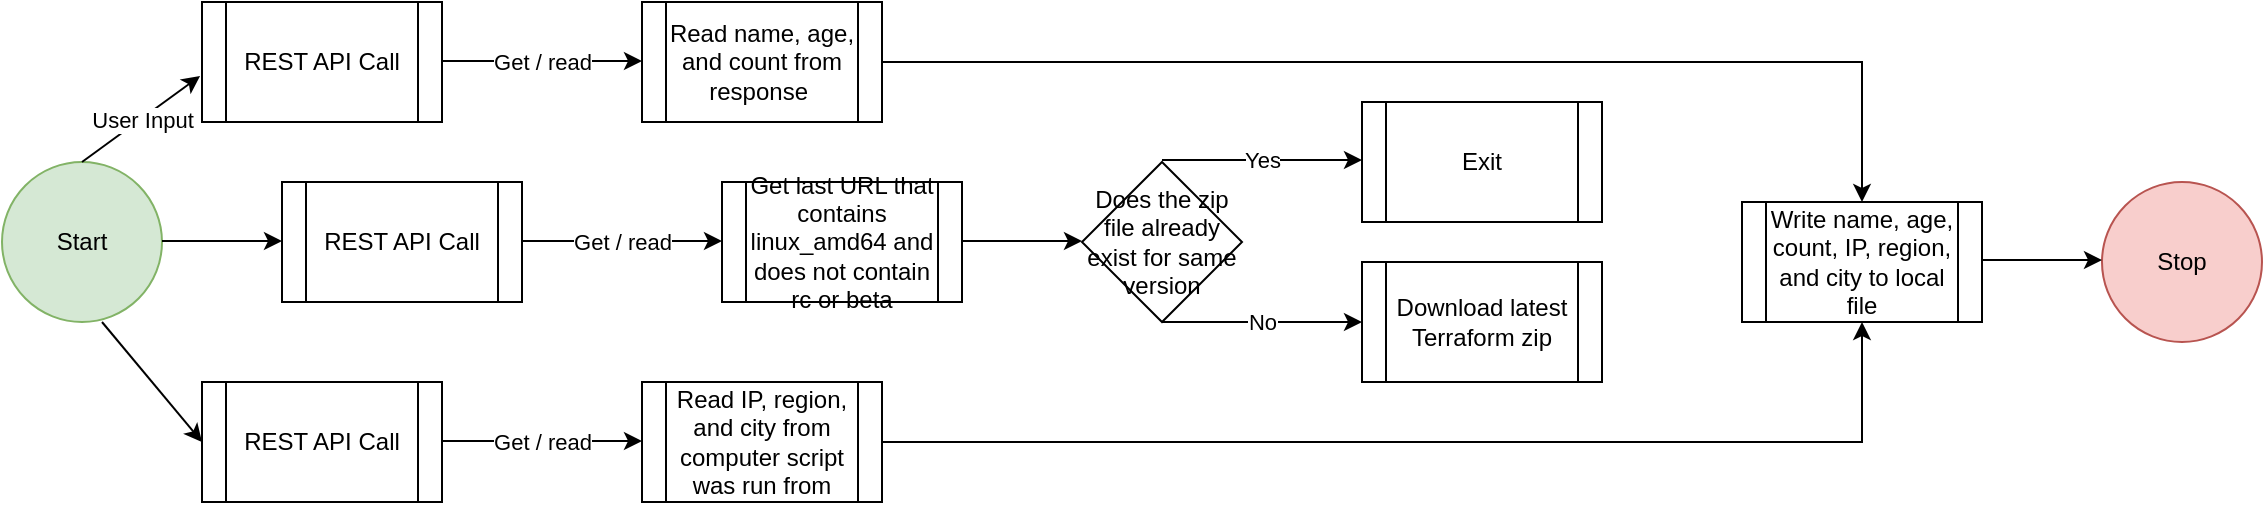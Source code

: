 <mxfile version="20.2.3" type="device"><diagram id="FBlu4L5qFYSH3yaL0yF3" name="Page-1"><mxGraphModel dx="1220" dy="1144" grid="1" gridSize="10" guides="1" tooltips="1" connect="1" arrows="1" fold="1" page="1" pageScale="1" pageWidth="850" pageHeight="1100" math="0" shadow="0"><root><mxCell id="0"/><mxCell id="1" parent="0"/><mxCell id="h32SysceXu2DuZd3QUg3-1" value="Start" style="ellipse;whiteSpace=wrap;html=1;aspect=fixed;fillColor=#d5e8d4;strokeColor=#82b366;" vertex="1" parent="1"><mxGeometry x="80" y="200" width="80" height="80" as="geometry"/></mxCell><mxCell id="h32SysceXu2DuZd3QUg3-4" value="" style="endArrow=classic;html=1;rounded=0;entryX=-0.008;entryY=0.617;entryDx=0;entryDy=0;entryPerimeter=0;" edge="1" parent="1" target="h32SysceXu2DuZd3QUg3-26"><mxGeometry relative="1" as="geometry"><mxPoint x="120" y="200" as="sourcePoint"/><mxPoint x="220" y="200" as="targetPoint"/></mxGeometry></mxCell><mxCell id="h32SysceXu2DuZd3QUg3-5" value="User Input" style="edgeLabel;resizable=0;html=1;align=center;verticalAlign=middle;" connectable="0" vertex="1" parent="h32SysceXu2DuZd3QUg3-4"><mxGeometry relative="1" as="geometry"/></mxCell><mxCell id="h32SysceXu2DuZd3QUg3-7" value="REST API Call" style="shape=process;whiteSpace=wrap;html=1;backgroundOutline=1;" vertex="1" parent="1"><mxGeometry x="220" y="210" width="120" height="60" as="geometry"/></mxCell><mxCell id="h32SysceXu2DuZd3QUg3-12" value="Does the zip file already exist for same version" style="rhombus;whiteSpace=wrap;html=1;" vertex="1" parent="1"><mxGeometry x="620" y="200" width="80" height="80" as="geometry"/></mxCell><mxCell id="h32SysceXu2DuZd3QUg3-14" value="" style="endArrow=classic;html=1;rounded=0;" edge="1" parent="1"><mxGeometry width="50" height="50" relative="1" as="geometry"><mxPoint x="560" y="239.5" as="sourcePoint"/><mxPoint x="620" y="239.5" as="targetPoint"/></mxGeometry></mxCell><mxCell id="h32SysceXu2DuZd3QUg3-15" value="" style="endArrow=classic;html=1;rounded=0;" edge="1" parent="1"><mxGeometry relative="1" as="geometry"><mxPoint x="340" y="239.5" as="sourcePoint"/><mxPoint x="440" y="239.5" as="targetPoint"/></mxGeometry></mxCell><mxCell id="h32SysceXu2DuZd3QUg3-16" value="Get / read" style="edgeLabel;resizable=0;html=1;align=center;verticalAlign=middle;" connectable="0" vertex="1" parent="h32SysceXu2DuZd3QUg3-15"><mxGeometry relative="1" as="geometry"/></mxCell><mxCell id="h32SysceXu2DuZd3QUg3-17" value="Read name, age, and count from response&amp;nbsp;" style="shape=process;whiteSpace=wrap;html=1;backgroundOutline=1;" vertex="1" parent="1"><mxGeometry x="400" y="120" width="120" height="60" as="geometry"/></mxCell><mxCell id="h32SysceXu2DuZd3QUg3-21" value="Stop" style="ellipse;whiteSpace=wrap;html=1;aspect=fixed;fillColor=#f8cecc;strokeColor=#b85450;" vertex="1" parent="1"><mxGeometry x="1130" y="210" width="80" height="80" as="geometry"/></mxCell><mxCell id="h32SysceXu2DuZd3QUg3-23" value="Exit" style="shape=process;whiteSpace=wrap;html=1;backgroundOutline=1;" vertex="1" parent="1"><mxGeometry x="760" y="170" width="120" height="60" as="geometry"/></mxCell><mxCell id="h32SysceXu2DuZd3QUg3-26" value="REST API Call" style="shape=process;whiteSpace=wrap;html=1;backgroundOutline=1;" vertex="1" parent="1"><mxGeometry x="180" y="120" width="120" height="60" as="geometry"/></mxCell><mxCell id="h32SysceXu2DuZd3QUg3-30" value="" style="endArrow=classic;html=1;rounded=0;" edge="1" parent="1"><mxGeometry width="50" height="50" relative="1" as="geometry"><mxPoint x="160" y="239.5" as="sourcePoint"/><mxPoint x="220" y="239.5" as="targetPoint"/></mxGeometry></mxCell><mxCell id="h32SysceXu2DuZd3QUg3-32" value="Get last URL that contains linux_amd64 and does not contain rc or beta" style="shape=process;whiteSpace=wrap;html=1;backgroundOutline=1;" vertex="1" parent="1"><mxGeometry x="440" y="210" width="120" height="60" as="geometry"/></mxCell><mxCell id="h32SysceXu2DuZd3QUg3-35" value="" style="endArrow=classic;html=1;rounded=0;" edge="1" parent="1"><mxGeometry relative="1" as="geometry"><mxPoint x="300" y="149.5" as="sourcePoint"/><mxPoint x="400" y="149.5" as="targetPoint"/></mxGeometry></mxCell><mxCell id="h32SysceXu2DuZd3QUg3-36" value="Get / read" style="edgeLabel;resizable=0;html=1;align=center;verticalAlign=middle;" connectable="0" vertex="1" parent="h32SysceXu2DuZd3QUg3-35"><mxGeometry relative="1" as="geometry"/></mxCell><mxCell id="h32SysceXu2DuZd3QUg3-38" value="" style="endArrow=classic;html=1;rounded=0;" edge="1" parent="1"><mxGeometry width="50" height="50" relative="1" as="geometry"><mxPoint x="130" y="280" as="sourcePoint"/><mxPoint x="180" y="340" as="targetPoint"/></mxGeometry></mxCell><mxCell id="h32SysceXu2DuZd3QUg3-39" value="Read IP, region, and city from computer script was run from" style="shape=process;whiteSpace=wrap;html=1;backgroundOutline=1;" vertex="1" parent="1"><mxGeometry x="400" y="310" width="120" height="60" as="geometry"/></mxCell><mxCell id="h32SysceXu2DuZd3QUg3-40" value="REST API Call" style="shape=process;whiteSpace=wrap;html=1;backgroundOutline=1;" vertex="1" parent="1"><mxGeometry x="180" y="310" width="120" height="60" as="geometry"/></mxCell><mxCell id="h32SysceXu2DuZd3QUg3-42" value="" style="endArrow=classic;html=1;rounded=0;" edge="1" parent="1"><mxGeometry width="50" height="50" relative="1" as="geometry"><mxPoint x="1070" y="249" as="sourcePoint"/><mxPoint x="1130" y="249" as="targetPoint"/></mxGeometry></mxCell><mxCell id="h32SysceXu2DuZd3QUg3-43" value="" style="endArrow=classic;html=1;rounded=0;" edge="1" parent="1"><mxGeometry relative="1" as="geometry"><mxPoint x="300" y="339.5" as="sourcePoint"/><mxPoint x="400" y="339.5" as="targetPoint"/></mxGeometry></mxCell><mxCell id="h32SysceXu2DuZd3QUg3-44" value="Get / read" style="edgeLabel;resizable=0;html=1;align=center;verticalAlign=middle;" connectable="0" vertex="1" parent="h32SysceXu2DuZd3QUg3-43"><mxGeometry relative="1" as="geometry"/></mxCell><mxCell id="h32SysceXu2DuZd3QUg3-47" value="" style="endArrow=classic;html=1;rounded=0;" edge="1" parent="1"><mxGeometry relative="1" as="geometry"><mxPoint x="660" y="280" as="sourcePoint"/><mxPoint x="760" y="280" as="targetPoint"/></mxGeometry></mxCell><mxCell id="h32SysceXu2DuZd3QUg3-48" value="No" style="edgeLabel;resizable=0;html=1;align=center;verticalAlign=middle;" connectable="0" vertex="1" parent="h32SysceXu2DuZd3QUg3-47"><mxGeometry relative="1" as="geometry"/></mxCell><mxCell id="h32SysceXu2DuZd3QUg3-49" value="Y" style="endArrow=classic;html=1;rounded=0;" edge="1" parent="1"><mxGeometry relative="1" as="geometry"><mxPoint x="660" y="199" as="sourcePoint"/><mxPoint x="760" y="199" as="targetPoint"/><Array as="points"><mxPoint x="710" y="199"/></Array></mxGeometry></mxCell><mxCell id="h32SysceXu2DuZd3QUg3-50" value="Yes" style="edgeLabel;resizable=0;html=1;align=center;verticalAlign=middle;" connectable="0" vertex="1" parent="h32SysceXu2DuZd3QUg3-49"><mxGeometry relative="1" as="geometry"/></mxCell><mxCell id="h32SysceXu2DuZd3QUg3-52" value="Download latest Terraform zip" style="shape=process;whiteSpace=wrap;html=1;backgroundOutline=1;" vertex="1" parent="1"><mxGeometry x="760" y="250" width="120" height="60" as="geometry"/></mxCell><mxCell id="h32SysceXu2DuZd3QUg3-57" style="edgeStyle=orthogonalEdgeStyle;rounded=0;orthogonalLoop=1;jettySize=auto;html=1;exitX=1;exitY=0.5;exitDx=0;exitDy=0;entryX=0.5;entryY=0;entryDx=0;entryDy=0;" edge="1" parent="1" source="h32SysceXu2DuZd3QUg3-17" target="h32SysceXu2DuZd3QUg3-54"><mxGeometry relative="1" as="geometry"/></mxCell><mxCell id="h32SysceXu2DuZd3QUg3-58" style="edgeStyle=orthogonalEdgeStyle;rounded=0;orthogonalLoop=1;jettySize=auto;html=1;exitX=1;exitY=0.5;exitDx=0;exitDy=0;entryX=0.5;entryY=1;entryDx=0;entryDy=0;" edge="1" parent="1" source="h32SysceXu2DuZd3QUg3-39" target="h32SysceXu2DuZd3QUg3-54"><mxGeometry relative="1" as="geometry"/></mxCell><mxCell id="h32SysceXu2DuZd3QUg3-54" value="Write name, age, count, IP, region, and city to local file" style="shape=process;whiteSpace=wrap;html=1;backgroundOutline=1;" vertex="1" parent="1"><mxGeometry x="950" y="220" width="120" height="60" as="geometry"/></mxCell></root></mxGraphModel></diagram></mxfile>